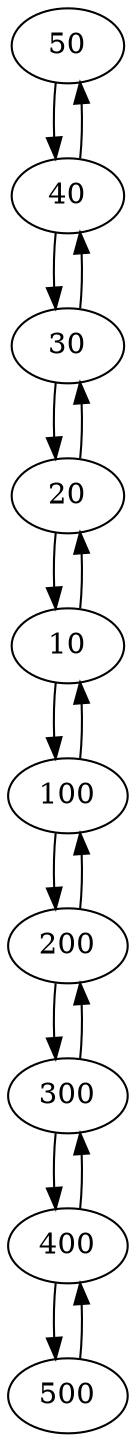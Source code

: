 // Tarea 1 - Lab
digraph {
	4 [label=50]
	4 -> 3
	3 [label=40]
	3 -> 2
	3 -> 4
	2 [label=30]
	2 -> 1
	2 -> 3
	1 [label=20]
	1 -> 0
	1 -> 2
	0 [label=10]
	0 -> 5
	0 -> 1
	5 [label=100]
	5 -> 6
	5 -> 0
	6 [label=200]
	6 -> 7
	6 -> 5
	7 [label=300]
	7 -> 8
	7 -> 6
	8 [label=400]
	8 -> 9
	8 -> 7
	9 [label=500]
	9 -> 8
}
